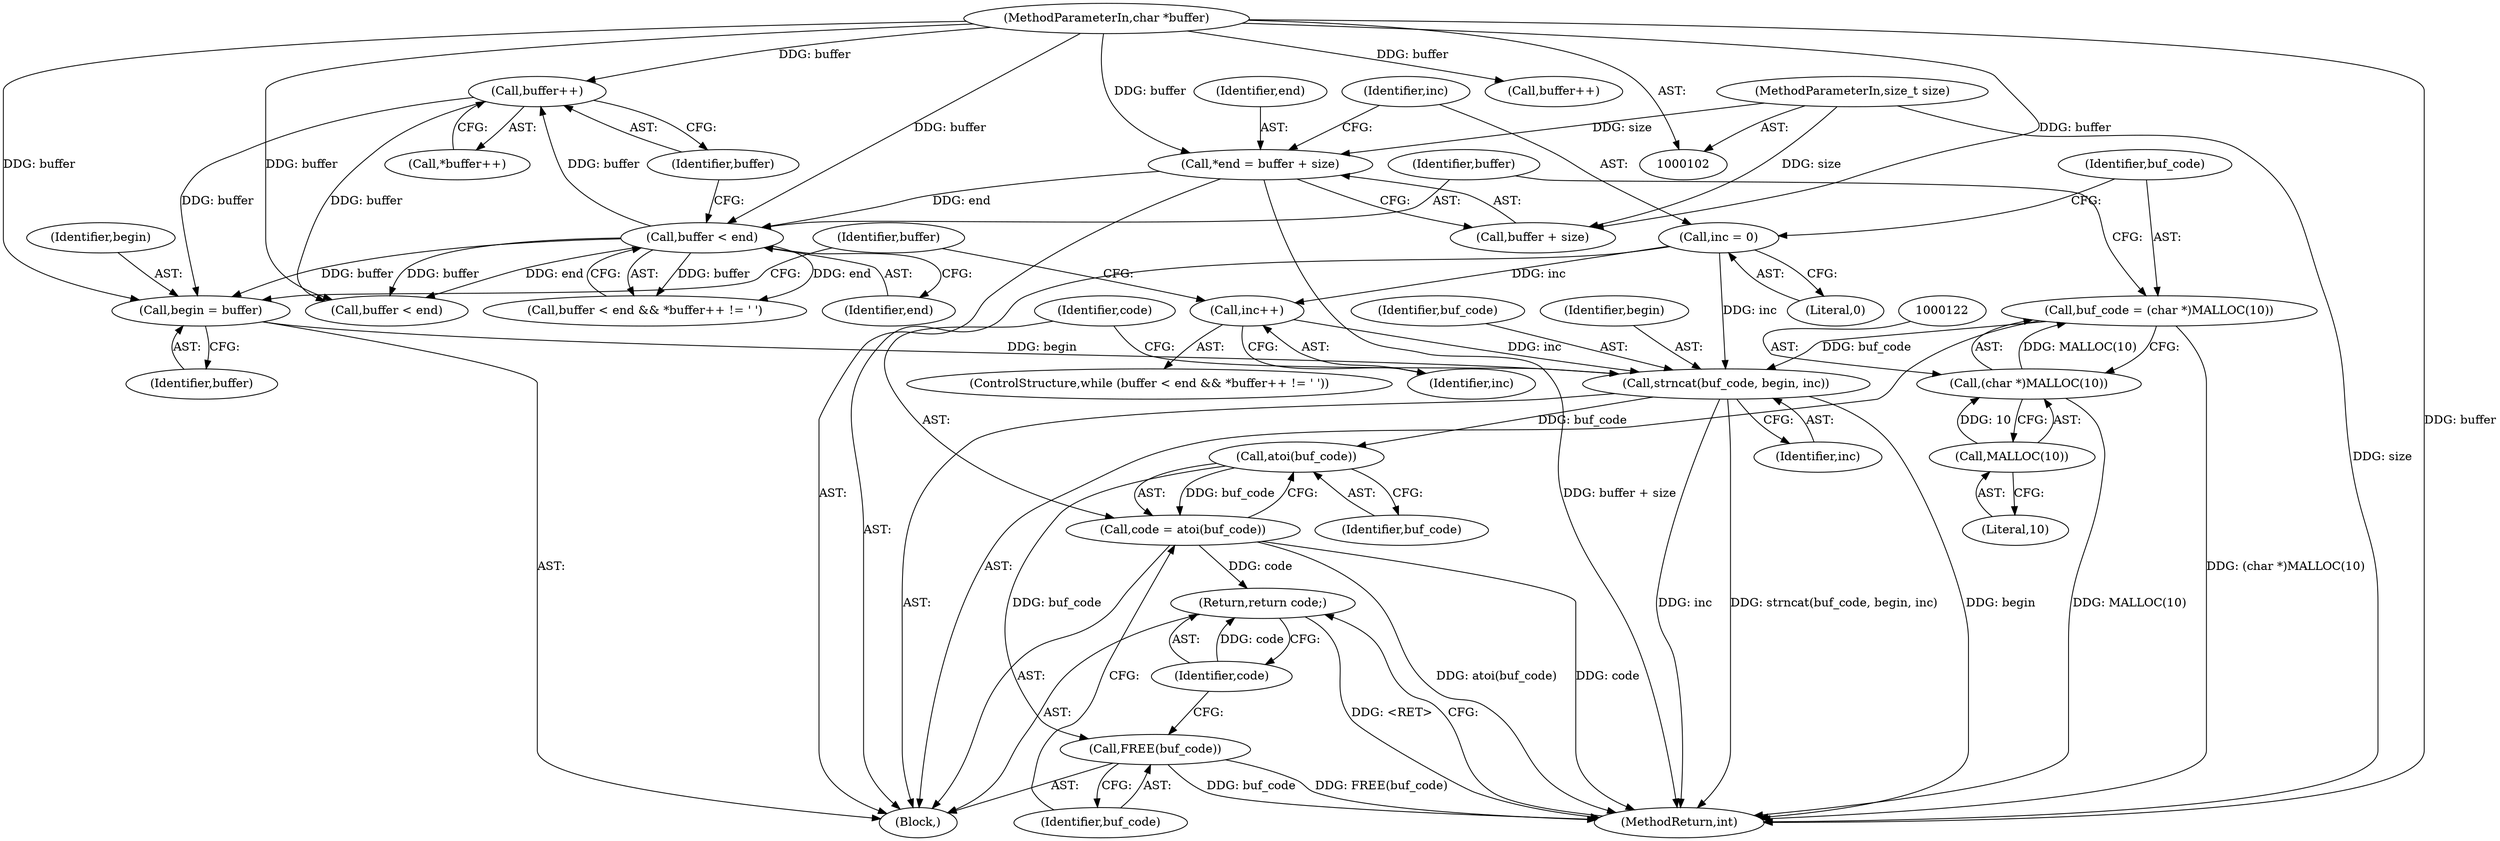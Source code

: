digraph "1_keepalived_f28015671a4b04785859d1b4b1327b367b6a10e9@API" {
"1000150" [label="(Call,strncat(buf_code, begin, inc))"];
"1000119" [label="(Call,buf_code = (char *)MALLOC(10))"];
"1000121" [label="(Call,(char *)MALLOC(10))"];
"1000123" [label="(Call,MALLOC(10))"];
"1000135" [label="(Call,begin = buffer)"];
"1000132" [label="(Call,buffer++)"];
"1000127" [label="(Call,buffer < end)"];
"1000103" [label="(MethodParameterIn,char *buffer)"];
"1000109" [label="(Call,*end = buffer + size)"];
"1000104" [label="(MethodParameterIn,size_t size)"];
"1000148" [label="(Call,inc++)"];
"1000115" [label="(Call,inc = 0)"];
"1000156" [label="(Call,atoi(buf_code))"];
"1000154" [label="(Call,code = atoi(buf_code))"];
"1000160" [label="(Return,return code;)"];
"1000158" [label="(Call,FREE(buf_code))"];
"1000126" [label="(Call,buffer < end && *buffer++ != ' ')"];
"1000128" [label="(Identifier,buffer)"];
"1000151" [label="(Identifier,buf_code)"];
"1000137" [label="(Identifier,buffer)"];
"1000155" [label="(Identifier,code)"];
"1000157" [label="(Identifier,buf_code)"];
"1000104" [label="(MethodParameterIn,size_t size)"];
"1000111" [label="(Call,buffer + size)"];
"1000141" [label="(Identifier,buffer)"];
"1000109" [label="(Call,*end = buffer + size)"];
"1000140" [label="(Call,buffer < end)"];
"1000117" [label="(Literal,0)"];
"1000110" [label="(Identifier,end)"];
"1000120" [label="(Identifier,buf_code)"];
"1000161" [label="(Identifier,code)"];
"1000156" [label="(Call,atoi(buf_code))"];
"1000119" [label="(Call,buf_code = (char *)MALLOC(10))"];
"1000136" [label="(Identifier,begin)"];
"1000148" [label="(Call,inc++)"];
"1000135" [label="(Call,begin = buffer)"];
"1000138" [label="(ControlStructure,while (buffer < end && *buffer++ != ' '))"];
"1000160" [label="(Return,return code;)"];
"1000124" [label="(Literal,10)"];
"1000129" [label="(Identifier,end)"];
"1000153" [label="(Identifier,inc)"];
"1000133" [label="(Identifier,buffer)"];
"1000131" [label="(Call,*buffer++)"];
"1000159" [label="(Identifier,buf_code)"];
"1000162" [label="(MethodReturn,int)"];
"1000127" [label="(Call,buffer < end)"];
"1000103" [label="(MethodParameterIn,char *buffer)"];
"1000149" [label="(Identifier,inc)"];
"1000116" [label="(Identifier,inc)"];
"1000115" [label="(Call,inc = 0)"];
"1000154" [label="(Call,code = atoi(buf_code))"];
"1000152" [label="(Identifier,begin)"];
"1000132" [label="(Call,buffer++)"];
"1000145" [label="(Call,buffer++)"];
"1000105" [label="(Block,)"];
"1000150" [label="(Call,strncat(buf_code, begin, inc))"];
"1000158" [label="(Call,FREE(buf_code))"];
"1000121" [label="(Call,(char *)MALLOC(10))"];
"1000123" [label="(Call,MALLOC(10))"];
"1000150" -> "1000105"  [label="AST: "];
"1000150" -> "1000153"  [label="CFG: "];
"1000151" -> "1000150"  [label="AST: "];
"1000152" -> "1000150"  [label="AST: "];
"1000153" -> "1000150"  [label="AST: "];
"1000155" -> "1000150"  [label="CFG: "];
"1000150" -> "1000162"  [label="DDG: inc"];
"1000150" -> "1000162"  [label="DDG: strncat(buf_code, begin, inc)"];
"1000150" -> "1000162"  [label="DDG: begin"];
"1000119" -> "1000150"  [label="DDG: buf_code"];
"1000135" -> "1000150"  [label="DDG: begin"];
"1000148" -> "1000150"  [label="DDG: inc"];
"1000115" -> "1000150"  [label="DDG: inc"];
"1000150" -> "1000156"  [label="DDG: buf_code"];
"1000119" -> "1000105"  [label="AST: "];
"1000119" -> "1000121"  [label="CFG: "];
"1000120" -> "1000119"  [label="AST: "];
"1000121" -> "1000119"  [label="AST: "];
"1000128" -> "1000119"  [label="CFG: "];
"1000119" -> "1000162"  [label="DDG: (char *)MALLOC(10)"];
"1000121" -> "1000119"  [label="DDG: MALLOC(10)"];
"1000121" -> "1000123"  [label="CFG: "];
"1000122" -> "1000121"  [label="AST: "];
"1000123" -> "1000121"  [label="AST: "];
"1000121" -> "1000162"  [label="DDG: MALLOC(10)"];
"1000123" -> "1000121"  [label="DDG: 10"];
"1000123" -> "1000124"  [label="CFG: "];
"1000124" -> "1000123"  [label="AST: "];
"1000135" -> "1000105"  [label="AST: "];
"1000135" -> "1000137"  [label="CFG: "];
"1000136" -> "1000135"  [label="AST: "];
"1000137" -> "1000135"  [label="AST: "];
"1000141" -> "1000135"  [label="CFG: "];
"1000132" -> "1000135"  [label="DDG: buffer"];
"1000127" -> "1000135"  [label="DDG: buffer"];
"1000103" -> "1000135"  [label="DDG: buffer"];
"1000132" -> "1000131"  [label="AST: "];
"1000132" -> "1000133"  [label="CFG: "];
"1000133" -> "1000132"  [label="AST: "];
"1000131" -> "1000132"  [label="CFG: "];
"1000127" -> "1000132"  [label="DDG: buffer"];
"1000103" -> "1000132"  [label="DDG: buffer"];
"1000132" -> "1000140"  [label="DDG: buffer"];
"1000127" -> "1000126"  [label="AST: "];
"1000127" -> "1000129"  [label="CFG: "];
"1000128" -> "1000127"  [label="AST: "];
"1000129" -> "1000127"  [label="AST: "];
"1000133" -> "1000127"  [label="CFG: "];
"1000126" -> "1000127"  [label="CFG: "];
"1000127" -> "1000126"  [label="DDG: buffer"];
"1000127" -> "1000126"  [label="DDG: end"];
"1000103" -> "1000127"  [label="DDG: buffer"];
"1000109" -> "1000127"  [label="DDG: end"];
"1000127" -> "1000140"  [label="DDG: buffer"];
"1000127" -> "1000140"  [label="DDG: end"];
"1000103" -> "1000102"  [label="AST: "];
"1000103" -> "1000162"  [label="DDG: buffer"];
"1000103" -> "1000109"  [label="DDG: buffer"];
"1000103" -> "1000111"  [label="DDG: buffer"];
"1000103" -> "1000140"  [label="DDG: buffer"];
"1000103" -> "1000145"  [label="DDG: buffer"];
"1000109" -> "1000105"  [label="AST: "];
"1000109" -> "1000111"  [label="CFG: "];
"1000110" -> "1000109"  [label="AST: "];
"1000111" -> "1000109"  [label="AST: "];
"1000116" -> "1000109"  [label="CFG: "];
"1000109" -> "1000162"  [label="DDG: buffer + size"];
"1000104" -> "1000109"  [label="DDG: size"];
"1000104" -> "1000102"  [label="AST: "];
"1000104" -> "1000162"  [label="DDG: size"];
"1000104" -> "1000111"  [label="DDG: size"];
"1000148" -> "1000138"  [label="AST: "];
"1000148" -> "1000149"  [label="CFG: "];
"1000149" -> "1000148"  [label="AST: "];
"1000141" -> "1000148"  [label="CFG: "];
"1000115" -> "1000148"  [label="DDG: inc"];
"1000115" -> "1000105"  [label="AST: "];
"1000115" -> "1000117"  [label="CFG: "];
"1000116" -> "1000115"  [label="AST: "];
"1000117" -> "1000115"  [label="AST: "];
"1000120" -> "1000115"  [label="CFG: "];
"1000156" -> "1000154"  [label="AST: "];
"1000156" -> "1000157"  [label="CFG: "];
"1000157" -> "1000156"  [label="AST: "];
"1000154" -> "1000156"  [label="CFG: "];
"1000156" -> "1000154"  [label="DDG: buf_code"];
"1000156" -> "1000158"  [label="DDG: buf_code"];
"1000154" -> "1000105"  [label="AST: "];
"1000155" -> "1000154"  [label="AST: "];
"1000159" -> "1000154"  [label="CFG: "];
"1000154" -> "1000162"  [label="DDG: atoi(buf_code)"];
"1000154" -> "1000162"  [label="DDG: code"];
"1000154" -> "1000160"  [label="DDG: code"];
"1000160" -> "1000105"  [label="AST: "];
"1000160" -> "1000161"  [label="CFG: "];
"1000161" -> "1000160"  [label="AST: "];
"1000162" -> "1000160"  [label="CFG: "];
"1000160" -> "1000162"  [label="DDG: <RET>"];
"1000161" -> "1000160"  [label="DDG: code"];
"1000158" -> "1000105"  [label="AST: "];
"1000158" -> "1000159"  [label="CFG: "];
"1000159" -> "1000158"  [label="AST: "];
"1000161" -> "1000158"  [label="CFG: "];
"1000158" -> "1000162"  [label="DDG: buf_code"];
"1000158" -> "1000162"  [label="DDG: FREE(buf_code)"];
}
